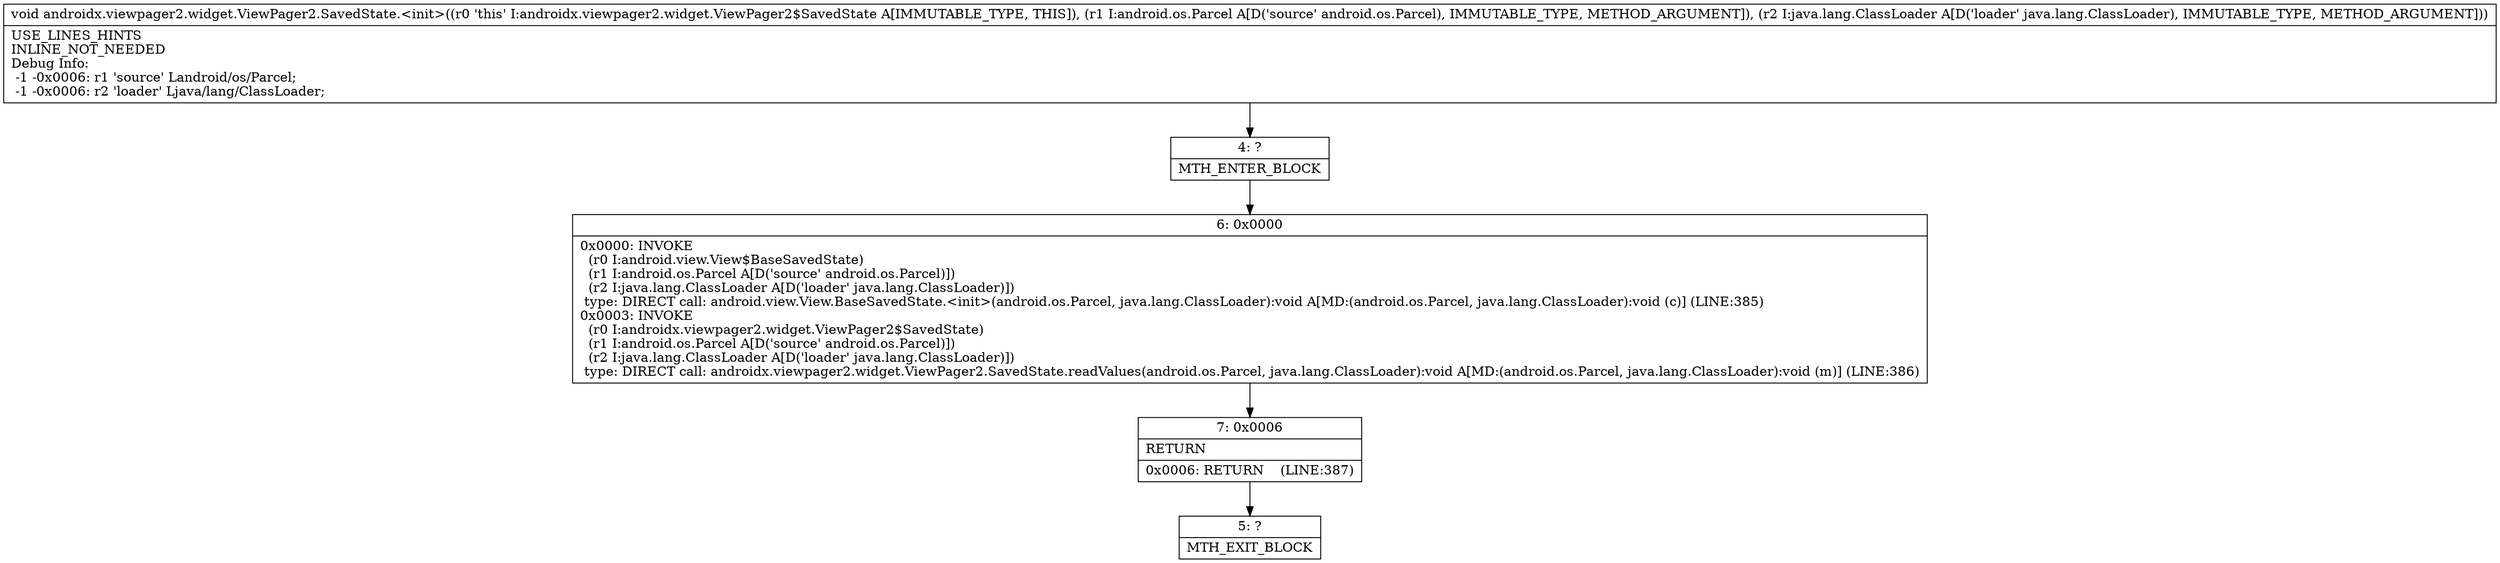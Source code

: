 digraph "CFG forandroidx.viewpager2.widget.ViewPager2.SavedState.\<init\>(Landroid\/os\/Parcel;Ljava\/lang\/ClassLoader;)V" {
Node_4 [shape=record,label="{4\:\ ?|MTH_ENTER_BLOCK\l}"];
Node_6 [shape=record,label="{6\:\ 0x0000|0x0000: INVOKE  \l  (r0 I:android.view.View$BaseSavedState)\l  (r1 I:android.os.Parcel A[D('source' android.os.Parcel)])\l  (r2 I:java.lang.ClassLoader A[D('loader' java.lang.ClassLoader)])\l type: DIRECT call: android.view.View.BaseSavedState.\<init\>(android.os.Parcel, java.lang.ClassLoader):void A[MD:(android.os.Parcel, java.lang.ClassLoader):void (c)] (LINE:385)\l0x0003: INVOKE  \l  (r0 I:androidx.viewpager2.widget.ViewPager2$SavedState)\l  (r1 I:android.os.Parcel A[D('source' android.os.Parcel)])\l  (r2 I:java.lang.ClassLoader A[D('loader' java.lang.ClassLoader)])\l type: DIRECT call: androidx.viewpager2.widget.ViewPager2.SavedState.readValues(android.os.Parcel, java.lang.ClassLoader):void A[MD:(android.os.Parcel, java.lang.ClassLoader):void (m)] (LINE:386)\l}"];
Node_7 [shape=record,label="{7\:\ 0x0006|RETURN\l|0x0006: RETURN    (LINE:387)\l}"];
Node_5 [shape=record,label="{5\:\ ?|MTH_EXIT_BLOCK\l}"];
MethodNode[shape=record,label="{void androidx.viewpager2.widget.ViewPager2.SavedState.\<init\>((r0 'this' I:androidx.viewpager2.widget.ViewPager2$SavedState A[IMMUTABLE_TYPE, THIS]), (r1 I:android.os.Parcel A[D('source' android.os.Parcel), IMMUTABLE_TYPE, METHOD_ARGUMENT]), (r2 I:java.lang.ClassLoader A[D('loader' java.lang.ClassLoader), IMMUTABLE_TYPE, METHOD_ARGUMENT]))  | USE_LINES_HINTS\lINLINE_NOT_NEEDED\lDebug Info:\l  \-1 \-0x0006: r1 'source' Landroid\/os\/Parcel;\l  \-1 \-0x0006: r2 'loader' Ljava\/lang\/ClassLoader;\l}"];
MethodNode -> Node_4;Node_4 -> Node_6;
Node_6 -> Node_7;
Node_7 -> Node_5;
}

